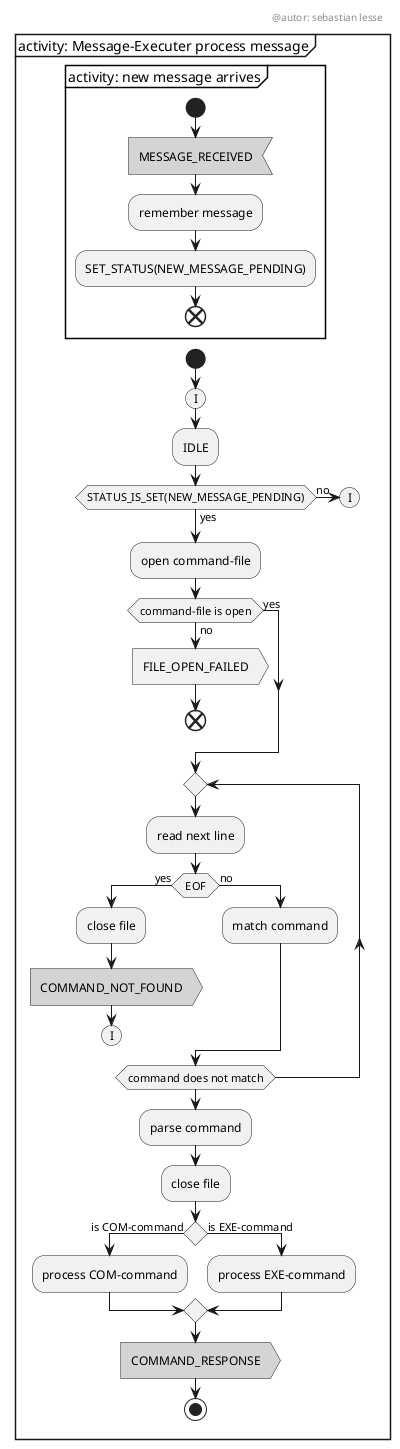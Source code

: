 @startuml

skinparam monochrome true

header
@autor: sebastian lesse
endheader

mainframe activity: Message-Executer process message

partition "activity: new message arrives" {
	start
	#pink:MESSAGE_RECEIVED<
	:remember message;
	:SET_STATUS(NEW_MESSAGE_PENDING);
	end
}

start

(I)
:IDLE;

if (STATUS_IS_SET(NEW_MESSAGE_PENDING)) then (no)
	(I)
else (yes)

endif

:open command-file;

if (command-file is open) then (no)
	:FILE_OPEN_FAILED>
	end
else (yes)

endif

repeat

:read next line;

if (EOF) then (yes)
	:close file;
	#pink:COMMAND_NOT_FOUND>
	(I)
	detach

else (no)
	:match command;
endif

repeatwhile (command does not match)
:parse command;
:close file;

if () then (is COM-command)
	:process COM-command;
else (is EXE-command)
	:process EXE-command;
endif

#pink:COMMAND_RESPONSE>
stop

@enduml